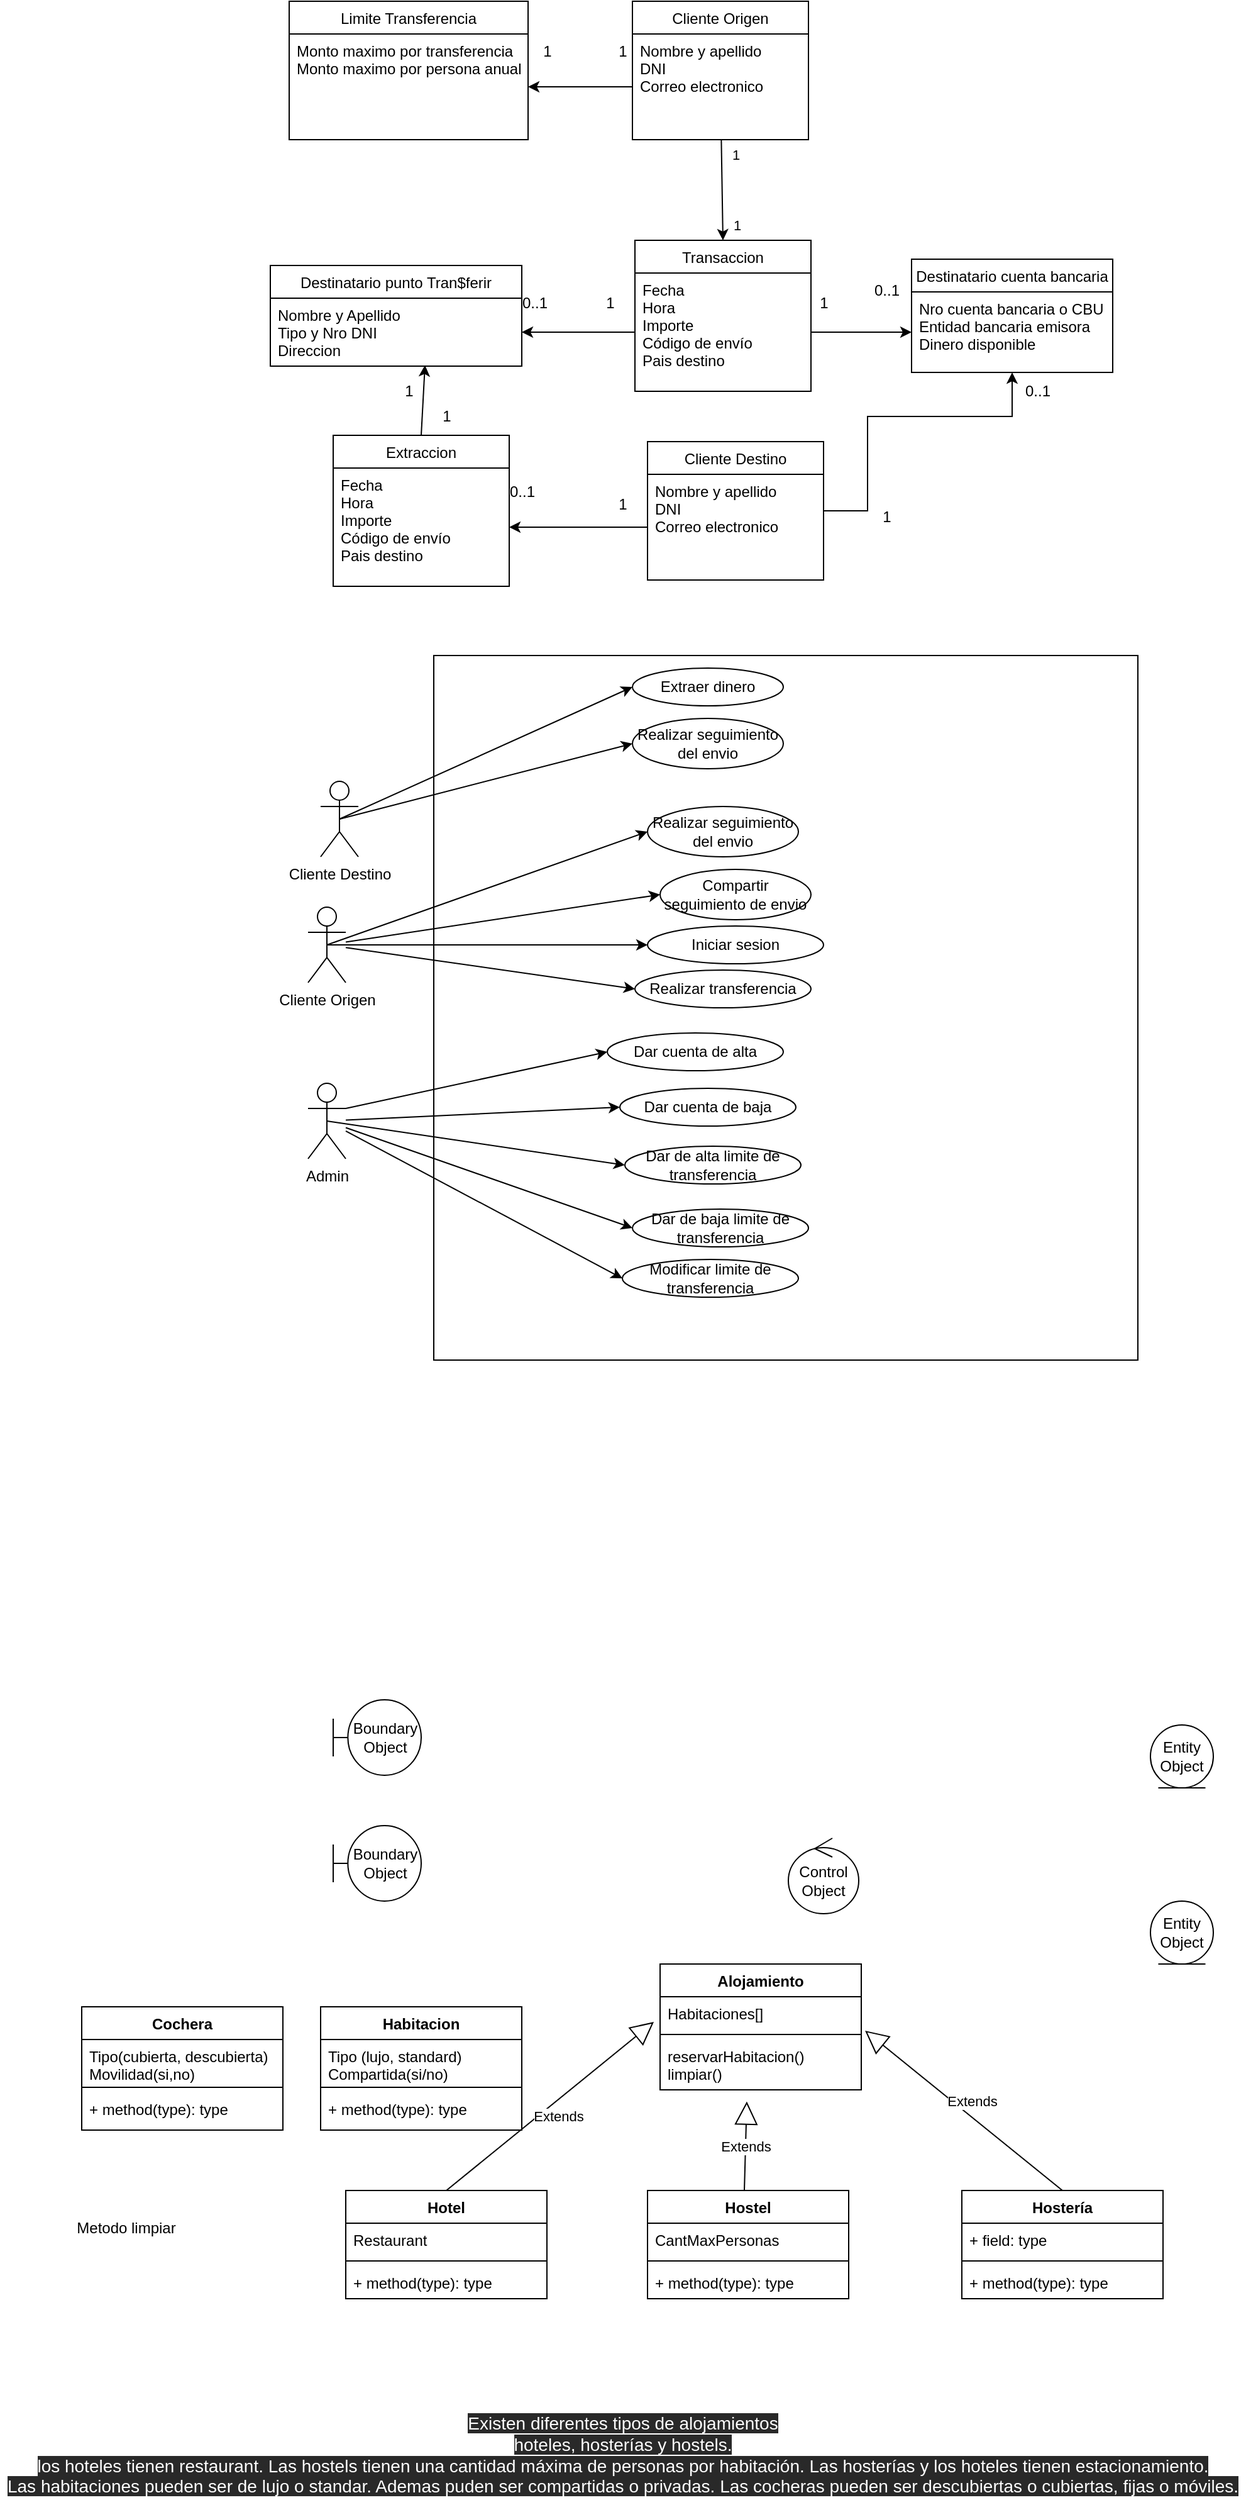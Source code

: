 <mxfile version="14.6.11" type="github"><diagram id="VRWZ1C0NXbNwry40zVE1" name="Page-1"><mxGraphModel dx="1935" dy="450" grid="1" gridSize="10" guides="1" tooltips="1" connect="1" arrows="1" fold="1" page="1" pageScale="1" pageWidth="827" pageHeight="1169" math="0" shadow="0"><root><mxCell id="0"/><mxCell id="1" parent="0"/><mxCell id="ugS4PDLFFc355vv2x57_-1" value="Destinatario punto Tran$ferir" style="swimlane;fontStyle=0;childLayout=stackLayout;horizontal=1;startSize=26;fillColor=none;horizontalStack=0;resizeParent=1;resizeParentMax=0;resizeLast=0;collapsible=1;marginBottom=0;" parent="1" vertex="1"><mxGeometry x="60" y="420" width="200" height="80" as="geometry"/></mxCell><mxCell id="ugS4PDLFFc355vv2x57_-2" value="Nombre y Apellido &#10;Tipo y Nro DNI&#10;Direccion" style="text;strokeColor=none;fillColor=none;align=left;verticalAlign=top;spacingLeft=4;spacingRight=4;overflow=hidden;rotatable=0;points=[[0,0.5],[1,0.5]];portConstraint=eastwest;" parent="ugS4PDLFFc355vv2x57_-1" vertex="1"><mxGeometry y="26" width="200" height="54" as="geometry"/></mxCell><mxCell id="ugS4PDLFFc355vv2x57_-5" value="Cliente Origen" style="swimlane;fontStyle=0;childLayout=stackLayout;horizontal=1;startSize=26;fillColor=none;horizontalStack=0;resizeParent=1;resizeParentMax=0;resizeLast=0;collapsible=1;marginBottom=0;" parent="1" vertex="1"><mxGeometry x="348" y="210" width="140" height="110" as="geometry"/></mxCell><mxCell id="ugS4PDLFFc355vv2x57_-6" value="Nombre y apellido&#10;DNI&#10;Correo electronico" style="text;strokeColor=none;fillColor=none;align=left;verticalAlign=top;spacingLeft=4;spacingRight=4;overflow=hidden;rotatable=0;points=[[0,0.5],[1,0.5]];portConstraint=eastwest;" parent="ugS4PDLFFc355vv2x57_-5" vertex="1"><mxGeometry y="26" width="140" height="84" as="geometry"/></mxCell><mxCell id="ugS4PDLFFc355vv2x57_-13" value="Destinatario cuenta bancaria" style="swimlane;fontStyle=0;childLayout=stackLayout;horizontal=1;startSize=26;fillColor=none;horizontalStack=0;resizeParent=1;resizeParentMax=0;resizeLast=0;collapsible=1;marginBottom=0;" parent="1" vertex="1"><mxGeometry x="570" y="415" width="160" height="90" as="geometry"/></mxCell><mxCell id="ugS4PDLFFc355vv2x57_-14" value="Nro cuenta bancaria o CBU&#10;Entidad bancaria emisora&#10;Dinero disponible" style="text;strokeColor=none;fillColor=none;align=left;verticalAlign=top;spacingLeft=4;spacingRight=4;overflow=hidden;rotatable=0;points=[[0,0.5],[1,0.5]];portConstraint=eastwest;" parent="ugS4PDLFFc355vv2x57_-13" vertex="1"><mxGeometry y="26" width="160" height="64" as="geometry"/></mxCell><mxCell id="ugS4PDLFFc355vv2x57_-17" value="Transaccion" style="swimlane;fontStyle=0;childLayout=stackLayout;horizontal=1;startSize=26;fillColor=none;horizontalStack=0;resizeParent=1;resizeParentMax=0;resizeLast=0;collapsible=1;marginBottom=0;" parent="1" vertex="1"><mxGeometry x="350" y="400" width="140" height="120" as="geometry"/></mxCell><mxCell id="ugS4PDLFFc355vv2x57_-18" value="Fecha&#10;Hora&#10;Importe&#10;Código de envío&#10;Pais destino &#10; &#10;&#10;" style="text;strokeColor=none;fillColor=none;align=left;verticalAlign=top;spacingLeft=4;spacingRight=4;overflow=hidden;rotatable=0;points=[[0,0.5],[1,0.5]];portConstraint=eastwest;" parent="ugS4PDLFFc355vv2x57_-17" vertex="1"><mxGeometry y="26" width="140" height="94" as="geometry"/></mxCell><mxCell id="ugS4PDLFFc355vv2x57_-40" style="rounded=0;orthogonalLoop=1;jettySize=auto;html=1;exitX=0.5;exitY=0.5;exitDx=0;exitDy=0;exitPerimeter=0;entryX=0;entryY=0.5;entryDx=0;entryDy=0;" parent="1" source="ugS4PDLFFc355vv2x57_-21" target="ugS4PDLFFc355vv2x57_-35" edge="1"><mxGeometry relative="1" as="geometry"/></mxCell><mxCell id="ugS4PDLFFc355vv2x57_-41" style="edgeStyle=none;rounded=0;orthogonalLoop=1;jettySize=auto;html=1;exitX=0.5;exitY=0.5;exitDx=0;exitDy=0;exitPerimeter=0;entryX=0;entryY=0.5;entryDx=0;entryDy=0;" parent="1" source="ugS4PDLFFc355vv2x57_-21" target="ugS4PDLFFc355vv2x57_-39" edge="1"><mxGeometry relative="1" as="geometry"/></mxCell><mxCell id="ugS4PDLFFc355vv2x57_-21" value="Cliente Destino" style="shape=umlActor;html=1;verticalLabelPosition=bottom;verticalAlign=top;align=center;" parent="1" vertex="1"><mxGeometry x="100" y="830" width="30" height="60" as="geometry"/></mxCell><mxCell id="ugS4PDLFFc355vv2x57_-22" value="Realizar transferencia" style="ellipse;whiteSpace=wrap;html=1;" parent="1" vertex="1"><mxGeometry x="350" y="980" width="140" height="30" as="geometry"/></mxCell><mxCell id="ugS4PDLFFc355vv2x57_-23" value="Iniciar sesion" style="ellipse;whiteSpace=wrap;html=1;" parent="1" vertex="1"><mxGeometry x="360" y="945" width="140" height="30" as="geometry"/></mxCell><mxCell id="ugS4PDLFFc355vv2x57_-42" style="edgeStyle=none;rounded=0;orthogonalLoop=1;jettySize=auto;html=1;entryX=0;entryY=0.5;entryDx=0;entryDy=0;exitX=0.5;exitY=0.5;exitDx=0;exitDy=0;exitPerimeter=0;" parent="1" source="ugS4PDLFFc355vv2x57_-26" target="ugS4PDLFFc355vv2x57_-36" edge="1"><mxGeometry relative="1" as="geometry"><mxPoint x="280" y="920" as="sourcePoint"/></mxGeometry></mxCell><mxCell id="ugS4PDLFFc355vv2x57_-43" style="edgeStyle=none;rounded=0;orthogonalLoop=1;jettySize=auto;html=1;entryX=0;entryY=0.5;entryDx=0;entryDy=0;" parent="1" source="ugS4PDLFFc355vv2x57_-26" target="ugS4PDLFFc355vv2x57_-38" edge="1"><mxGeometry relative="1" as="geometry"/></mxCell><mxCell id="ugS4PDLFFc355vv2x57_-44" style="edgeStyle=none;rounded=0;orthogonalLoop=1;jettySize=auto;html=1;exitX=0.5;exitY=0.5;exitDx=0;exitDy=0;exitPerimeter=0;" parent="1" source="ugS4PDLFFc355vv2x57_-26" target="ugS4PDLFFc355vv2x57_-23" edge="1"><mxGeometry relative="1" as="geometry"/></mxCell><mxCell id="ugS4PDLFFc355vv2x57_-45" style="edgeStyle=none;rounded=0;orthogonalLoop=1;jettySize=auto;html=1;entryX=0;entryY=0.5;entryDx=0;entryDy=0;" parent="1" source="ugS4PDLFFc355vv2x57_-26" target="ugS4PDLFFc355vv2x57_-22" edge="1"><mxGeometry relative="1" as="geometry"/></mxCell><mxCell id="ugS4PDLFFc355vv2x57_-26" value="Cliente Origen" style="shape=umlActor;html=1;verticalLabelPosition=bottom;verticalAlign=top;align=center;strokeColor=#000000;fillColor=none;" parent="1" vertex="1"><mxGeometry x="90" y="930" width="30" height="60" as="geometry"/></mxCell><mxCell id="ugS4PDLFFc355vv2x57_-27" value="Boundary Object" style="shape=umlBoundary;whiteSpace=wrap;html=1;strokeColor=#000000;fillColor=none;" parent="1" vertex="1"><mxGeometry x="110" y="1560" width="70" height="60" as="geometry"/></mxCell><mxCell id="ugS4PDLFFc355vv2x57_-28" value="Boundary Object" style="shape=umlBoundary;whiteSpace=wrap;html=1;strokeColor=#000000;fillColor=none;" parent="1" vertex="1"><mxGeometry x="110" y="1660" width="70" height="60" as="geometry"/></mxCell><mxCell id="ugS4PDLFFc355vv2x57_-29" value="Entity Object" style="ellipse;shape=umlEntity;whiteSpace=wrap;html=1;strokeColor=#000000;fillColor=none;" parent="1" vertex="1"><mxGeometry x="760" y="1580" width="50" height="50" as="geometry"/></mxCell><mxCell id="ugS4PDLFFc355vv2x57_-30" value="Entity Object" style="ellipse;shape=umlEntity;whiteSpace=wrap;html=1;strokeColor=#000000;fillColor=none;" parent="1" vertex="1"><mxGeometry x="760" y="1720" width="50" height="50" as="geometry"/></mxCell><mxCell id="ugS4PDLFFc355vv2x57_-31" value="Control Object" style="ellipse;shape=umlControl;whiteSpace=wrap;html=1;strokeColor=#000000;fillColor=none;" parent="1" vertex="1"><mxGeometry x="472" y="1670" width="56" height="60" as="geometry"/></mxCell><mxCell id="ugS4PDLFFc355vv2x57_-35" value="Extraer dinero" style="ellipse;whiteSpace=wrap;html=1;strokeColor=#000000;fillColor=none;" parent="1" vertex="1"><mxGeometry x="348" y="740" width="120" height="30" as="geometry"/></mxCell><mxCell id="ugS4PDLFFc355vv2x57_-36" value="Realizar seguimiento del envio" style="ellipse;whiteSpace=wrap;html=1;strokeColor=#000000;fillColor=none;" parent="1" vertex="1"><mxGeometry x="360" y="850" width="120" height="40" as="geometry"/></mxCell><mxCell id="ugS4PDLFFc355vv2x57_-38" value="Compartir seguimiento de envio" style="ellipse;whiteSpace=wrap;html=1;strokeColor=#000000;fillColor=none;" parent="1" vertex="1"><mxGeometry x="370" y="900" width="120" height="40" as="geometry"/></mxCell><mxCell id="ugS4PDLFFc355vv2x57_-39" value="Realizar seguimiento del envio" style="ellipse;whiteSpace=wrap;html=1;strokeColor=#000000;fillColor=none;" parent="1" vertex="1"><mxGeometry x="348" y="780" width="120" height="40" as="geometry"/></mxCell><mxCell id="ugS4PDLFFc355vv2x57_-47" style="edgeStyle=none;rounded=0;orthogonalLoop=1;jettySize=auto;html=1;entryX=0;entryY=0.5;entryDx=0;entryDy=0;" parent="1" source="ugS4PDLFFc355vv2x57_-46" target="ugS4PDLFFc355vv2x57_-49" edge="1"><mxGeometry relative="1" as="geometry"><mxPoint x="200" y="1090" as="targetPoint"/></mxGeometry></mxCell><mxCell id="ugS4PDLFFc355vv2x57_-96" style="rounded=0;orthogonalLoop=1;jettySize=auto;html=1;exitX=0.5;exitY=0.5;exitDx=0;exitDy=0;exitPerimeter=0;entryX=0;entryY=0.5;entryDx=0;entryDy=0;" parent="1" source="ugS4PDLFFc355vv2x57_-46" target="ugS4PDLFFc355vv2x57_-94" edge="1"><mxGeometry relative="1" as="geometry"/></mxCell><mxCell id="ugS4PDLFFc355vv2x57_-97" style="edgeStyle=none;rounded=0;orthogonalLoop=1;jettySize=auto;html=1;entryX=0;entryY=0.5;entryDx=0;entryDy=0;" parent="1" source="ugS4PDLFFc355vv2x57_-46" target="ugS4PDLFFc355vv2x57_-95" edge="1"><mxGeometry relative="1" as="geometry"/></mxCell><mxCell id="ugS4PDLFFc355vv2x57_-98" style="edgeStyle=none;rounded=0;orthogonalLoop=1;jettySize=auto;html=1;entryX=0;entryY=0.5;entryDx=0;entryDy=0;" parent="1" source="ugS4PDLFFc355vv2x57_-46" target="ugS4PDLFFc355vv2x57_-93" edge="1"><mxGeometry relative="1" as="geometry"/></mxCell><mxCell id="ugS4PDLFFc355vv2x57_-105" style="edgeStyle=none;rounded=0;orthogonalLoop=1;jettySize=auto;html=1;exitX=1;exitY=0.333;exitDx=0;exitDy=0;exitPerimeter=0;entryX=0;entryY=0.5;entryDx=0;entryDy=0;" parent="1" source="ugS4PDLFFc355vv2x57_-46" target="ugS4PDLFFc355vv2x57_-48" edge="1"><mxGeometry relative="1" as="geometry"/></mxCell><mxCell id="ugS4PDLFFc355vv2x57_-46" value="Admin" style="shape=umlActor;verticalLabelPosition=bottom;verticalAlign=top;html=1;outlineConnect=0;strokeColor=#000000;fillColor=none;" parent="1" vertex="1"><mxGeometry x="90" y="1070" width="30" height="60" as="geometry"/></mxCell><mxCell id="ugS4PDLFFc355vv2x57_-48" value="Dar cuenta de alta" style="ellipse;whiteSpace=wrap;html=1;" parent="1" vertex="1"><mxGeometry x="328" y="1030" width="140" height="30" as="geometry"/></mxCell><mxCell id="ugS4PDLFFc355vv2x57_-49" value="Dar cuenta de baja" style="ellipse;whiteSpace=wrap;html=1;" parent="1" vertex="1"><mxGeometry x="338" y="1074" width="140" height="30" as="geometry"/></mxCell><mxCell id="ugS4PDLFFc355vv2x57_-61" style="edgeStyle=none;rounded=0;orthogonalLoop=1;jettySize=auto;html=1;entryX=0.5;entryY=0;entryDx=0;entryDy=0;" parent="1" source="ugS4PDLFFc355vv2x57_-6" target="ugS4PDLFFc355vv2x57_-17" edge="1"><mxGeometry relative="1" as="geometry"/></mxCell><mxCell id="ugS4PDLFFc355vv2x57_-71" value="1" style="edgeLabel;html=1;align=center;verticalAlign=middle;resizable=0;points=[];" parent="ugS4PDLFFc355vv2x57_-61" vertex="1" connectable="0"><mxGeometry x="-0.691" y="11" relative="1" as="geometry"><mxPoint y="-1" as="offset"/></mxGeometry></mxCell><mxCell id="ugS4PDLFFc355vv2x57_-72" value="1" style="edgeLabel;html=1;align=center;verticalAlign=middle;resizable=0;points=[];" parent="ugS4PDLFFc355vv2x57_-61" vertex="1" connectable="0"><mxGeometry x="0.721" y="11" relative="1" as="geometry"><mxPoint y="-1" as="offset"/></mxGeometry></mxCell><mxCell id="ugS4PDLFFc355vv2x57_-62" style="edgeStyle=none;rounded=0;orthogonalLoop=1;jettySize=auto;html=1;exitX=1;exitY=0.5;exitDx=0;exitDy=0;entryX=0;entryY=0.5;entryDx=0;entryDy=0;" parent="1" source="ugS4PDLFFc355vv2x57_-18" target="ugS4PDLFFc355vv2x57_-14" edge="1"><mxGeometry relative="1" as="geometry"/></mxCell><mxCell id="ugS4PDLFFc355vv2x57_-63" style="edgeStyle=none;rounded=0;orthogonalLoop=1;jettySize=auto;html=1;entryX=1;entryY=0.5;entryDx=0;entryDy=0;" parent="1" source="ugS4PDLFFc355vv2x57_-18" target="ugS4PDLFFc355vv2x57_-2" edge="1"><mxGeometry relative="1" as="geometry"/></mxCell><mxCell id="ugS4PDLFFc355vv2x57_-70" style="edgeStyle=orthogonalEdgeStyle;rounded=0;orthogonalLoop=1;jettySize=auto;html=1;exitX=1;exitY=0.5;exitDx=0;exitDy=0;" parent="1" source="ugS4PDLFFc355vv2x57_-64" target="ugS4PDLFFc355vv2x57_-14" edge="1"><mxGeometry relative="1" as="geometry"><Array as="points"><mxPoint x="535" y="615"/><mxPoint x="535" y="540"/><mxPoint x="650" y="540"/></Array></mxGeometry></mxCell><mxCell id="ugS4PDLFFc355vv2x57_-64" value="Cliente Destino" style="swimlane;fontStyle=0;childLayout=stackLayout;horizontal=1;startSize=26;fillColor=none;horizontalStack=0;resizeParent=1;resizeParentMax=0;resizeLast=0;collapsible=1;marginBottom=0;" parent="1" vertex="1"><mxGeometry x="360" y="560" width="140" height="110" as="geometry"/></mxCell><mxCell id="ugS4PDLFFc355vv2x57_-65" value="Nombre y apellido&#10;DNI&#10;Correo electronico" style="text;strokeColor=none;fillColor=none;align=left;verticalAlign=top;spacingLeft=4;spacingRight=4;overflow=hidden;rotatable=0;points=[[0,0.5],[1,0.5]];portConstraint=eastwest;" parent="ugS4PDLFFc355vv2x57_-64" vertex="1"><mxGeometry y="26" width="140" height="84" as="geometry"/></mxCell><mxCell id="ugS4PDLFFc355vv2x57_-69" style="edgeStyle=none;rounded=0;orthogonalLoop=1;jettySize=auto;html=1;exitX=0.5;exitY=0;exitDx=0;exitDy=0;entryX=0.615;entryY=0.986;entryDx=0;entryDy=0;entryPerimeter=0;" parent="1" source="ugS4PDLFFc355vv2x57_-66" target="ugS4PDLFFc355vv2x57_-2" edge="1"><mxGeometry relative="1" as="geometry"/></mxCell><mxCell id="ugS4PDLFFc355vv2x57_-66" value="Extraccion" style="swimlane;fontStyle=0;childLayout=stackLayout;horizontal=1;startSize=26;fillColor=none;horizontalStack=0;resizeParent=1;resizeParentMax=0;resizeLast=0;collapsible=1;marginBottom=0;" parent="1" vertex="1"><mxGeometry x="110" y="555" width="140" height="120" as="geometry"/></mxCell><mxCell id="ugS4PDLFFc355vv2x57_-67" value="Fecha&#10;Hora&#10;Importe&#10;Código de envío&#10;Pais destino &#10; &#10;&#10;" style="text;strokeColor=none;fillColor=none;align=left;verticalAlign=top;spacingLeft=4;spacingRight=4;overflow=hidden;rotatable=0;points=[[0,0.5],[1,0.5]];portConstraint=eastwest;" parent="ugS4PDLFFc355vv2x57_-66" vertex="1"><mxGeometry y="26" width="140" height="94" as="geometry"/></mxCell><mxCell id="ugS4PDLFFc355vv2x57_-68" style="edgeStyle=none;rounded=0;orthogonalLoop=1;jettySize=auto;html=1;exitX=0;exitY=0.5;exitDx=0;exitDy=0;entryX=1;entryY=0.5;entryDx=0;entryDy=0;" parent="1" source="ugS4PDLFFc355vv2x57_-65" target="ugS4PDLFFc355vv2x57_-67" edge="1"><mxGeometry relative="1" as="geometry"/></mxCell><mxCell id="ugS4PDLFFc355vv2x57_-73" value="1" style="text;html=1;align=center;verticalAlign=middle;resizable=0;points=[];autosize=1;" parent="1" vertex="1"><mxGeometry x="490" y="440" width="20" height="20" as="geometry"/></mxCell><mxCell id="ugS4PDLFFc355vv2x57_-76" value="0..1" style="text;html=1;align=center;verticalAlign=middle;resizable=0;points=[];autosize=1;" parent="1" vertex="1"><mxGeometry x="530" y="430" width="40" height="20" as="geometry"/></mxCell><mxCell id="ugS4PDLFFc355vv2x57_-77" value="1" style="text;html=1;align=center;verticalAlign=middle;resizable=0;points=[];autosize=1;" parent="1" vertex="1"><mxGeometry x="320" y="440" width="20" height="20" as="geometry"/></mxCell><mxCell id="ugS4PDLFFc355vv2x57_-80" value="0..1" style="text;html=1;align=center;verticalAlign=middle;resizable=0;points=[];autosize=1;" parent="1" vertex="1"><mxGeometry x="250" y="440" width="40" height="20" as="geometry"/></mxCell><mxCell id="ugS4PDLFFc355vv2x57_-81" value="1" style="text;html=1;align=center;verticalAlign=middle;resizable=0;points=[];autosize=1;" parent="1" vertex="1"><mxGeometry x="330" y="600" width="20" height="20" as="geometry"/></mxCell><mxCell id="ugS4PDLFFc355vv2x57_-82" value="0..1" style="text;html=1;align=center;verticalAlign=middle;resizable=0;points=[];autosize=1;" parent="1" vertex="1"><mxGeometry x="240" y="590" width="40" height="20" as="geometry"/></mxCell><mxCell id="ugS4PDLFFc355vv2x57_-83" value="1" style="text;html=1;align=center;verticalAlign=middle;resizable=0;points=[];autosize=1;" parent="1" vertex="1"><mxGeometry x="190" y="530" width="20" height="20" as="geometry"/></mxCell><mxCell id="ugS4PDLFFc355vv2x57_-86" value="1" style="text;html=1;align=center;verticalAlign=middle;resizable=0;points=[];autosize=1;" parent="1" vertex="1"><mxGeometry x="160" y="510" width="20" height="20" as="geometry"/></mxCell><mxCell id="ugS4PDLFFc355vv2x57_-88" value="1" style="text;html=1;align=center;verticalAlign=middle;resizable=0;points=[];autosize=1;" parent="1" vertex="1"><mxGeometry x="540" y="610" width="20" height="20" as="geometry"/></mxCell><mxCell id="ugS4PDLFFc355vv2x57_-89" value="0..1" style="text;html=1;align=center;verticalAlign=middle;resizable=0;points=[];autosize=1;" parent="1" vertex="1"><mxGeometry x="650" y="510" width="40" height="20" as="geometry"/></mxCell><mxCell id="ugS4PDLFFc355vv2x57_-90" value="Limite Transferencia" style="swimlane;fontStyle=0;childLayout=stackLayout;horizontal=1;startSize=26;fillColor=none;horizontalStack=0;resizeParent=1;resizeParentMax=0;resizeLast=0;collapsible=1;marginBottom=0;" parent="1" vertex="1"><mxGeometry x="75" y="210" width="190" height="110" as="geometry"/></mxCell><mxCell id="ugS4PDLFFc355vv2x57_-91" value="Monto maximo por transferencia&#10;Monto maximo por persona anual" style="text;strokeColor=none;fillColor=none;align=left;verticalAlign=top;spacingLeft=4;spacingRight=4;overflow=hidden;rotatable=0;points=[[0,0.5],[1,0.5]];portConstraint=eastwest;" parent="ugS4PDLFFc355vv2x57_-90" vertex="1"><mxGeometry y="26" width="190" height="84" as="geometry"/></mxCell><mxCell id="ugS4PDLFFc355vv2x57_-93" value="Modificar limite de transferencia" style="ellipse;whiteSpace=wrap;html=1;" parent="1" vertex="1"><mxGeometry x="340" y="1210" width="140" height="30" as="geometry"/></mxCell><mxCell id="ugS4PDLFFc355vv2x57_-94" value="Dar de alta limite de transferencia" style="ellipse;whiteSpace=wrap;html=1;" parent="1" vertex="1"><mxGeometry x="342" y="1120" width="140" height="30" as="geometry"/></mxCell><mxCell id="ugS4PDLFFc355vv2x57_-95" value="Dar de baja limite de transferencia" style="ellipse;whiteSpace=wrap;html=1;" parent="1" vertex="1"><mxGeometry x="348" y="1170" width="140" height="30" as="geometry"/></mxCell><mxCell id="ugS4PDLFFc355vv2x57_-99" style="edgeStyle=none;rounded=0;orthogonalLoop=1;jettySize=auto;html=1;exitX=0;exitY=0.5;exitDx=0;exitDy=0;" parent="1" source="ugS4PDLFFc355vv2x57_-6" target="ugS4PDLFFc355vv2x57_-91" edge="1"><mxGeometry relative="1" as="geometry"/></mxCell><mxCell id="ugS4PDLFFc355vv2x57_-100" value="1" style="text;html=1;align=center;verticalAlign=middle;resizable=0;points=[];autosize=1;" parent="1" vertex="1"><mxGeometry x="330" y="240" width="20" height="20" as="geometry"/></mxCell><mxCell id="ugS4PDLFFc355vv2x57_-103" value="1" style="text;html=1;align=center;verticalAlign=middle;resizable=0;points=[];autosize=1;" parent="1" vertex="1"><mxGeometry x="270" y="240" width="20" height="20" as="geometry"/></mxCell><mxCell id="ugS4PDLFFc355vv2x57_-25" value="" style="whiteSpace=wrap;html=1;aspect=fixed;fillColor=none;strokeColor=#000000;" parent="1" vertex="1"><mxGeometry x="190" y="730" width="560" height="560" as="geometry"/></mxCell><mxCell id="dB7DSYXD_1BnE0TFFOOv-9" value="Hostería" style="swimlane;fontStyle=1;align=center;verticalAlign=top;childLayout=stackLayout;horizontal=1;startSize=26;horizontalStack=0;resizeParent=1;resizeParentMax=0;resizeLast=0;collapsible=1;marginBottom=0;" parent="1" vertex="1"><mxGeometry x="610" y="1950" width="160" height="86" as="geometry"/></mxCell><mxCell id="dB7DSYXD_1BnE0TFFOOv-10" value="+ field: type" style="text;strokeColor=none;fillColor=none;align=left;verticalAlign=top;spacingLeft=4;spacingRight=4;overflow=hidden;rotatable=0;points=[[0,0.5],[1,0.5]];portConstraint=eastwest;" parent="dB7DSYXD_1BnE0TFFOOv-9" vertex="1"><mxGeometry y="26" width="160" height="26" as="geometry"/></mxCell><mxCell id="dB7DSYXD_1BnE0TFFOOv-11" value="" style="line;strokeWidth=1;fillColor=none;align=left;verticalAlign=middle;spacingTop=-1;spacingLeft=3;spacingRight=3;rotatable=0;labelPosition=right;points=[];portConstraint=eastwest;" parent="dB7DSYXD_1BnE0TFFOOv-9" vertex="1"><mxGeometry y="52" width="160" height="8" as="geometry"/></mxCell><mxCell id="dB7DSYXD_1BnE0TFFOOv-12" value="+ method(type): type" style="text;strokeColor=none;fillColor=none;align=left;verticalAlign=top;spacingLeft=4;spacingRight=4;overflow=hidden;rotatable=0;points=[[0,0.5],[1,0.5]];portConstraint=eastwest;" parent="dB7DSYXD_1BnE0TFFOOv-9" vertex="1"><mxGeometry y="60" width="160" height="26" as="geometry"/></mxCell><mxCell id="dB7DSYXD_1BnE0TFFOOv-13" value="Hostel" style="swimlane;fontStyle=1;align=center;verticalAlign=top;childLayout=stackLayout;horizontal=1;startSize=26;horizontalStack=0;resizeParent=1;resizeParentMax=0;resizeLast=0;collapsible=1;marginBottom=0;" parent="1" vertex="1"><mxGeometry x="360" y="1950" width="160" height="86" as="geometry"/></mxCell><mxCell id="dB7DSYXD_1BnE0TFFOOv-14" value="CantMaxPersonas" style="text;strokeColor=none;fillColor=none;align=left;verticalAlign=top;spacingLeft=4;spacingRight=4;overflow=hidden;rotatable=0;points=[[0,0.5],[1,0.5]];portConstraint=eastwest;" parent="dB7DSYXD_1BnE0TFFOOv-13" vertex="1"><mxGeometry y="26" width="160" height="26" as="geometry"/></mxCell><mxCell id="dB7DSYXD_1BnE0TFFOOv-15" value="" style="line;strokeWidth=1;fillColor=none;align=left;verticalAlign=middle;spacingTop=-1;spacingLeft=3;spacingRight=3;rotatable=0;labelPosition=right;points=[];portConstraint=eastwest;" parent="dB7DSYXD_1BnE0TFFOOv-13" vertex="1"><mxGeometry y="52" width="160" height="8" as="geometry"/></mxCell><mxCell id="dB7DSYXD_1BnE0TFFOOv-16" value="+ method(type): type" style="text;strokeColor=none;fillColor=none;align=left;verticalAlign=top;spacingLeft=4;spacingRight=4;overflow=hidden;rotatable=0;points=[[0,0.5],[1,0.5]];portConstraint=eastwest;" parent="dB7DSYXD_1BnE0TFFOOv-13" vertex="1"><mxGeometry y="60" width="160" height="26" as="geometry"/></mxCell><mxCell id="dB7DSYXD_1BnE0TFFOOv-17" value="Hotel" style="swimlane;fontStyle=1;align=center;verticalAlign=top;childLayout=stackLayout;horizontal=1;startSize=26;horizontalStack=0;resizeParent=1;resizeParentMax=0;resizeLast=0;collapsible=1;marginBottom=0;" parent="1" vertex="1"><mxGeometry x="120" y="1950" width="160" height="86" as="geometry"/></mxCell><mxCell id="dB7DSYXD_1BnE0TFFOOv-18" value="Restaurant" style="text;strokeColor=none;fillColor=none;align=left;verticalAlign=top;spacingLeft=4;spacingRight=4;overflow=hidden;rotatable=0;points=[[0,0.5],[1,0.5]];portConstraint=eastwest;" parent="dB7DSYXD_1BnE0TFFOOv-17" vertex="1"><mxGeometry y="26" width="160" height="26" as="geometry"/></mxCell><mxCell id="dB7DSYXD_1BnE0TFFOOv-19" value="" style="line;strokeWidth=1;fillColor=none;align=left;verticalAlign=middle;spacingTop=-1;spacingLeft=3;spacingRight=3;rotatable=0;labelPosition=right;points=[];portConstraint=eastwest;" parent="dB7DSYXD_1BnE0TFFOOv-17" vertex="1"><mxGeometry y="52" width="160" height="8" as="geometry"/></mxCell><mxCell id="dB7DSYXD_1BnE0TFFOOv-20" value="+ method(type): type" style="text;strokeColor=none;fillColor=none;align=left;verticalAlign=top;spacingLeft=4;spacingRight=4;overflow=hidden;rotatable=0;points=[[0,0.5],[1,0.5]];portConstraint=eastwest;" parent="dB7DSYXD_1BnE0TFFOOv-17" vertex="1"><mxGeometry y="60" width="160" height="26" as="geometry"/></mxCell><mxCell id="dB7DSYXD_1BnE0TFFOOv-21" value="Extends" style="endArrow=block;endSize=16;endFill=0;html=1;entryX=0.431;entryY=1.231;entryDx=0;entryDy=0;entryPerimeter=0;" parent="1" target="dB7DSYXD_1BnE0TFFOOv-32" edge="1"><mxGeometry width="160" relative="1" as="geometry"><mxPoint x="437" y="1950" as="sourcePoint"/><mxPoint x="432" y="1891" as="targetPoint"/></mxGeometry></mxCell><mxCell id="dB7DSYXD_1BnE0TFFOOv-24" value="Cochera" style="swimlane;fontStyle=1;align=center;verticalAlign=top;childLayout=stackLayout;horizontal=1;startSize=26;horizontalStack=0;resizeParent=1;resizeParentMax=0;resizeLast=0;collapsible=1;marginBottom=0;" parent="1" vertex="1"><mxGeometry x="-90" y="1804" width="160" height="98" as="geometry"/></mxCell><mxCell id="dB7DSYXD_1BnE0TFFOOv-25" value="Tipo(cubierta, descubierta)&#10;Movilidad(si,no)" style="text;strokeColor=none;fillColor=none;align=left;verticalAlign=top;spacingLeft=4;spacingRight=4;overflow=hidden;rotatable=0;points=[[0,0.5],[1,0.5]];portConstraint=eastwest;" parent="dB7DSYXD_1BnE0TFFOOv-24" vertex="1"><mxGeometry y="26" width="160" height="34" as="geometry"/></mxCell><mxCell id="dB7DSYXD_1BnE0TFFOOv-26" value="" style="line;strokeWidth=1;fillColor=none;align=left;verticalAlign=middle;spacingTop=-1;spacingLeft=3;spacingRight=3;rotatable=0;labelPosition=right;points=[];portConstraint=eastwest;" parent="dB7DSYXD_1BnE0TFFOOv-24" vertex="1"><mxGeometry y="60" width="160" height="8" as="geometry"/></mxCell><mxCell id="dB7DSYXD_1BnE0TFFOOv-27" value="+ method(type): type" style="text;strokeColor=none;fillColor=none;align=left;verticalAlign=top;spacingLeft=4;spacingRight=4;overflow=hidden;rotatable=0;points=[[0,0.5],[1,0.5]];portConstraint=eastwest;" parent="dB7DSYXD_1BnE0TFFOOv-24" vertex="1"><mxGeometry y="68" width="160" height="30" as="geometry"/></mxCell><mxCell id="dB7DSYXD_1BnE0TFFOOv-29" value="Alojamiento" style="swimlane;fontStyle=1;align=center;verticalAlign=top;childLayout=stackLayout;horizontal=1;startSize=26;horizontalStack=0;resizeParent=1;resizeParentMax=0;resizeLast=0;collapsible=1;marginBottom=0;" parent="1" vertex="1"><mxGeometry x="370" y="1770" width="160" height="100" as="geometry"/></mxCell><mxCell id="dB7DSYXD_1BnE0TFFOOv-30" value="Habitaciones[]" style="text;strokeColor=none;fillColor=none;align=left;verticalAlign=top;spacingLeft=4;spacingRight=4;overflow=hidden;rotatable=0;points=[[0,0.5],[1,0.5]];portConstraint=eastwest;" parent="dB7DSYXD_1BnE0TFFOOv-29" vertex="1"><mxGeometry y="26" width="160" height="26" as="geometry"/></mxCell><mxCell id="dB7DSYXD_1BnE0TFFOOv-31" value="" style="line;strokeWidth=1;fillColor=none;align=left;verticalAlign=middle;spacingTop=-1;spacingLeft=3;spacingRight=3;rotatable=0;labelPosition=right;points=[];portConstraint=eastwest;" parent="dB7DSYXD_1BnE0TFFOOv-29" vertex="1"><mxGeometry y="52" width="160" height="8" as="geometry"/></mxCell><mxCell id="dB7DSYXD_1BnE0TFFOOv-32" value="reservarHabitacion()&#10;limpiar()" style="text;strokeColor=none;fillColor=none;align=left;verticalAlign=top;spacingLeft=4;spacingRight=4;overflow=hidden;rotatable=0;points=[[0,0.5],[1,0.5]];portConstraint=eastwest;" parent="dB7DSYXD_1BnE0TFFOOv-29" vertex="1"><mxGeometry y="60" width="160" height="40" as="geometry"/></mxCell><mxCell id="dB7DSYXD_1BnE0TFFOOv-35" value="Extends" style="endArrow=block;endSize=16;endFill=0;html=1;exitX=0.5;exitY=0;exitDx=0;exitDy=0;entryX=1.019;entryY=1.038;entryDx=0;entryDy=0;entryPerimeter=0;" parent="1" source="dB7DSYXD_1BnE0TFFOOv-9" target="dB7DSYXD_1BnE0TFFOOv-30" edge="1"><mxGeometry y="-10" width="160" relative="1" as="geometry"><mxPoint x="540" y="1840" as="sourcePoint"/><mxPoint x="690" y="1870" as="targetPoint"/><mxPoint as="offset"/></mxGeometry></mxCell><mxCell id="dB7DSYXD_1BnE0TFFOOv-36" value="Extends" style="endArrow=block;endSize=16;endFill=0;html=1;exitX=0.5;exitY=0;exitDx=0;exitDy=0;entryX=-0.031;entryY=0.769;entryDx=0;entryDy=0;entryPerimeter=0;" parent="1" source="dB7DSYXD_1BnE0TFFOOv-17" target="dB7DSYXD_1BnE0TFFOOv-30" edge="1"><mxGeometry y="-10" width="160" relative="1" as="geometry"><mxPoint x="428.96" y="1923.01" as="sourcePoint"/><mxPoint x="270" y="1819.998" as="targetPoint"/><mxPoint as="offset"/></mxGeometry></mxCell><mxCell id="dB7DSYXD_1BnE0TFFOOv-37" value="Metodo limpiar" style="text;html=1;align=center;verticalAlign=middle;resizable=0;points=[];autosize=1;strokeColor=none;" parent="1" vertex="1"><mxGeometry x="-100" y="1970" width="90" height="20" as="geometry"/></mxCell><mxCell id="dB7DSYXD_1BnE0TFFOOv-38" value="&lt;span style=&quot;color: rgb(255 , 255 , 255) ; font-family: &amp;#34;segoe ui&amp;#34; , , &amp;#34;apple color emoji&amp;#34; , &amp;#34;segoe ui emoji&amp;#34; , sans-serif ; font-size: 14px ; background-color: rgb(41 , 41 , 41)&quot;&gt;Existen diferentes tipos de alojamientos&lt;/span&gt;&lt;br style=&quot;box-sizing: border-box ; color: rgb(255 , 255 , 255) ; font-family: &amp;#34;segoe ui&amp;#34; , , &amp;#34;apple color emoji&amp;#34; , &amp;#34;segoe ui emoji&amp;#34; , sans-serif ; font-size: 14px ; background-color: rgb(41 , 41 , 41)&quot;&gt;&lt;span style=&quot;color: rgb(255 , 255 , 255) ; font-family: &amp;#34;segoe ui&amp;#34; , , &amp;#34;apple color emoji&amp;#34; , &amp;#34;segoe ui emoji&amp;#34; , sans-serif ; font-size: 14px ; background-color: rgb(41 , 41 , 41)&quot;&gt;hoteles, hosterías y hostels.&lt;/span&gt;&lt;br style=&quot;box-sizing: border-box ; color: rgb(255 , 255 , 255) ; font-family: &amp;#34;segoe ui&amp;#34; , , &amp;#34;apple color emoji&amp;#34; , &amp;#34;segoe ui emoji&amp;#34; , sans-serif ; font-size: 14px ; background-color: rgb(41 , 41 , 41)&quot;&gt;&lt;span style=&quot;color: rgb(255 , 255 , 255) ; font-family: &amp;#34;segoe ui&amp;#34; , , &amp;#34;apple color emoji&amp;#34; , &amp;#34;segoe ui emoji&amp;#34; , sans-serif ; font-size: 14px ; background-color: rgb(41 , 41 , 41)&quot;&gt;los hoteles tienen restaurant. Las hostels tienen una cantidad máxima de personas por habitación. Las hosterías y los hoteles tienen estacionamiento.&lt;/span&gt;&lt;br style=&quot;box-sizing: border-box ; color: rgb(255 , 255 , 255) ; font-family: &amp;#34;segoe ui&amp;#34; , , &amp;#34;apple color emoji&amp;#34; , &amp;#34;segoe ui emoji&amp;#34; , sans-serif ; font-size: 14px ; background-color: rgb(41 , 41 , 41)&quot;&gt;&lt;span style=&quot;color: rgb(255 , 255 , 255) ; font-family: &amp;#34;segoe ui&amp;#34; , , &amp;#34;apple color emoji&amp;#34; , &amp;#34;segoe ui emoji&amp;#34; , sans-serif ; font-size: 14px ; background-color: rgb(41 , 41 , 41)&quot;&gt;Las habitaciones pueden ser de lujo o standar. Ademas puden ser compartidas o privadas. Las cocheras pueden ser descubiertas o cubiertas, fijas o móviles.&lt;/span&gt;&lt;br&gt;" style="text;html=1;align=center;verticalAlign=middle;resizable=0;points=[];autosize=1;strokeColor=none;" parent="1" vertex="1"><mxGeometry x="-155" y="2125" width="990" height="70" as="geometry"/></mxCell><mxCell id="dB7DSYXD_1BnE0TFFOOv-39" value="Habitacion" style="swimlane;fontStyle=1;align=center;verticalAlign=top;childLayout=stackLayout;horizontal=1;startSize=26;horizontalStack=0;resizeParent=1;resizeParentMax=0;resizeLast=0;collapsible=1;marginBottom=0;" parent="1" vertex="1"><mxGeometry x="100" y="1804" width="160" height="98" as="geometry"/></mxCell><mxCell id="dB7DSYXD_1BnE0TFFOOv-40" value="Tipo (lujo, standard)&#10;Compartida(si/no)" style="text;strokeColor=none;fillColor=none;align=left;verticalAlign=top;spacingLeft=4;spacingRight=4;overflow=hidden;rotatable=0;points=[[0,0.5],[1,0.5]];portConstraint=eastwest;" parent="dB7DSYXD_1BnE0TFFOOv-39" vertex="1"><mxGeometry y="26" width="160" height="34" as="geometry"/></mxCell><mxCell id="dB7DSYXD_1BnE0TFFOOv-41" value="" style="line;strokeWidth=1;fillColor=none;align=left;verticalAlign=middle;spacingTop=-1;spacingLeft=3;spacingRight=3;rotatable=0;labelPosition=right;points=[];portConstraint=eastwest;" parent="dB7DSYXD_1BnE0TFFOOv-39" vertex="1"><mxGeometry y="60" width="160" height="8" as="geometry"/></mxCell><mxCell id="dB7DSYXD_1BnE0TFFOOv-42" value="+ method(type): type" style="text;strokeColor=none;fillColor=none;align=left;verticalAlign=top;spacingLeft=4;spacingRight=4;overflow=hidden;rotatable=0;points=[[0,0.5],[1,0.5]];portConstraint=eastwest;" parent="dB7DSYXD_1BnE0TFFOOv-39" vertex="1"><mxGeometry y="68" width="160" height="30" as="geometry"/></mxCell></root></mxGraphModel></diagram></mxfile>